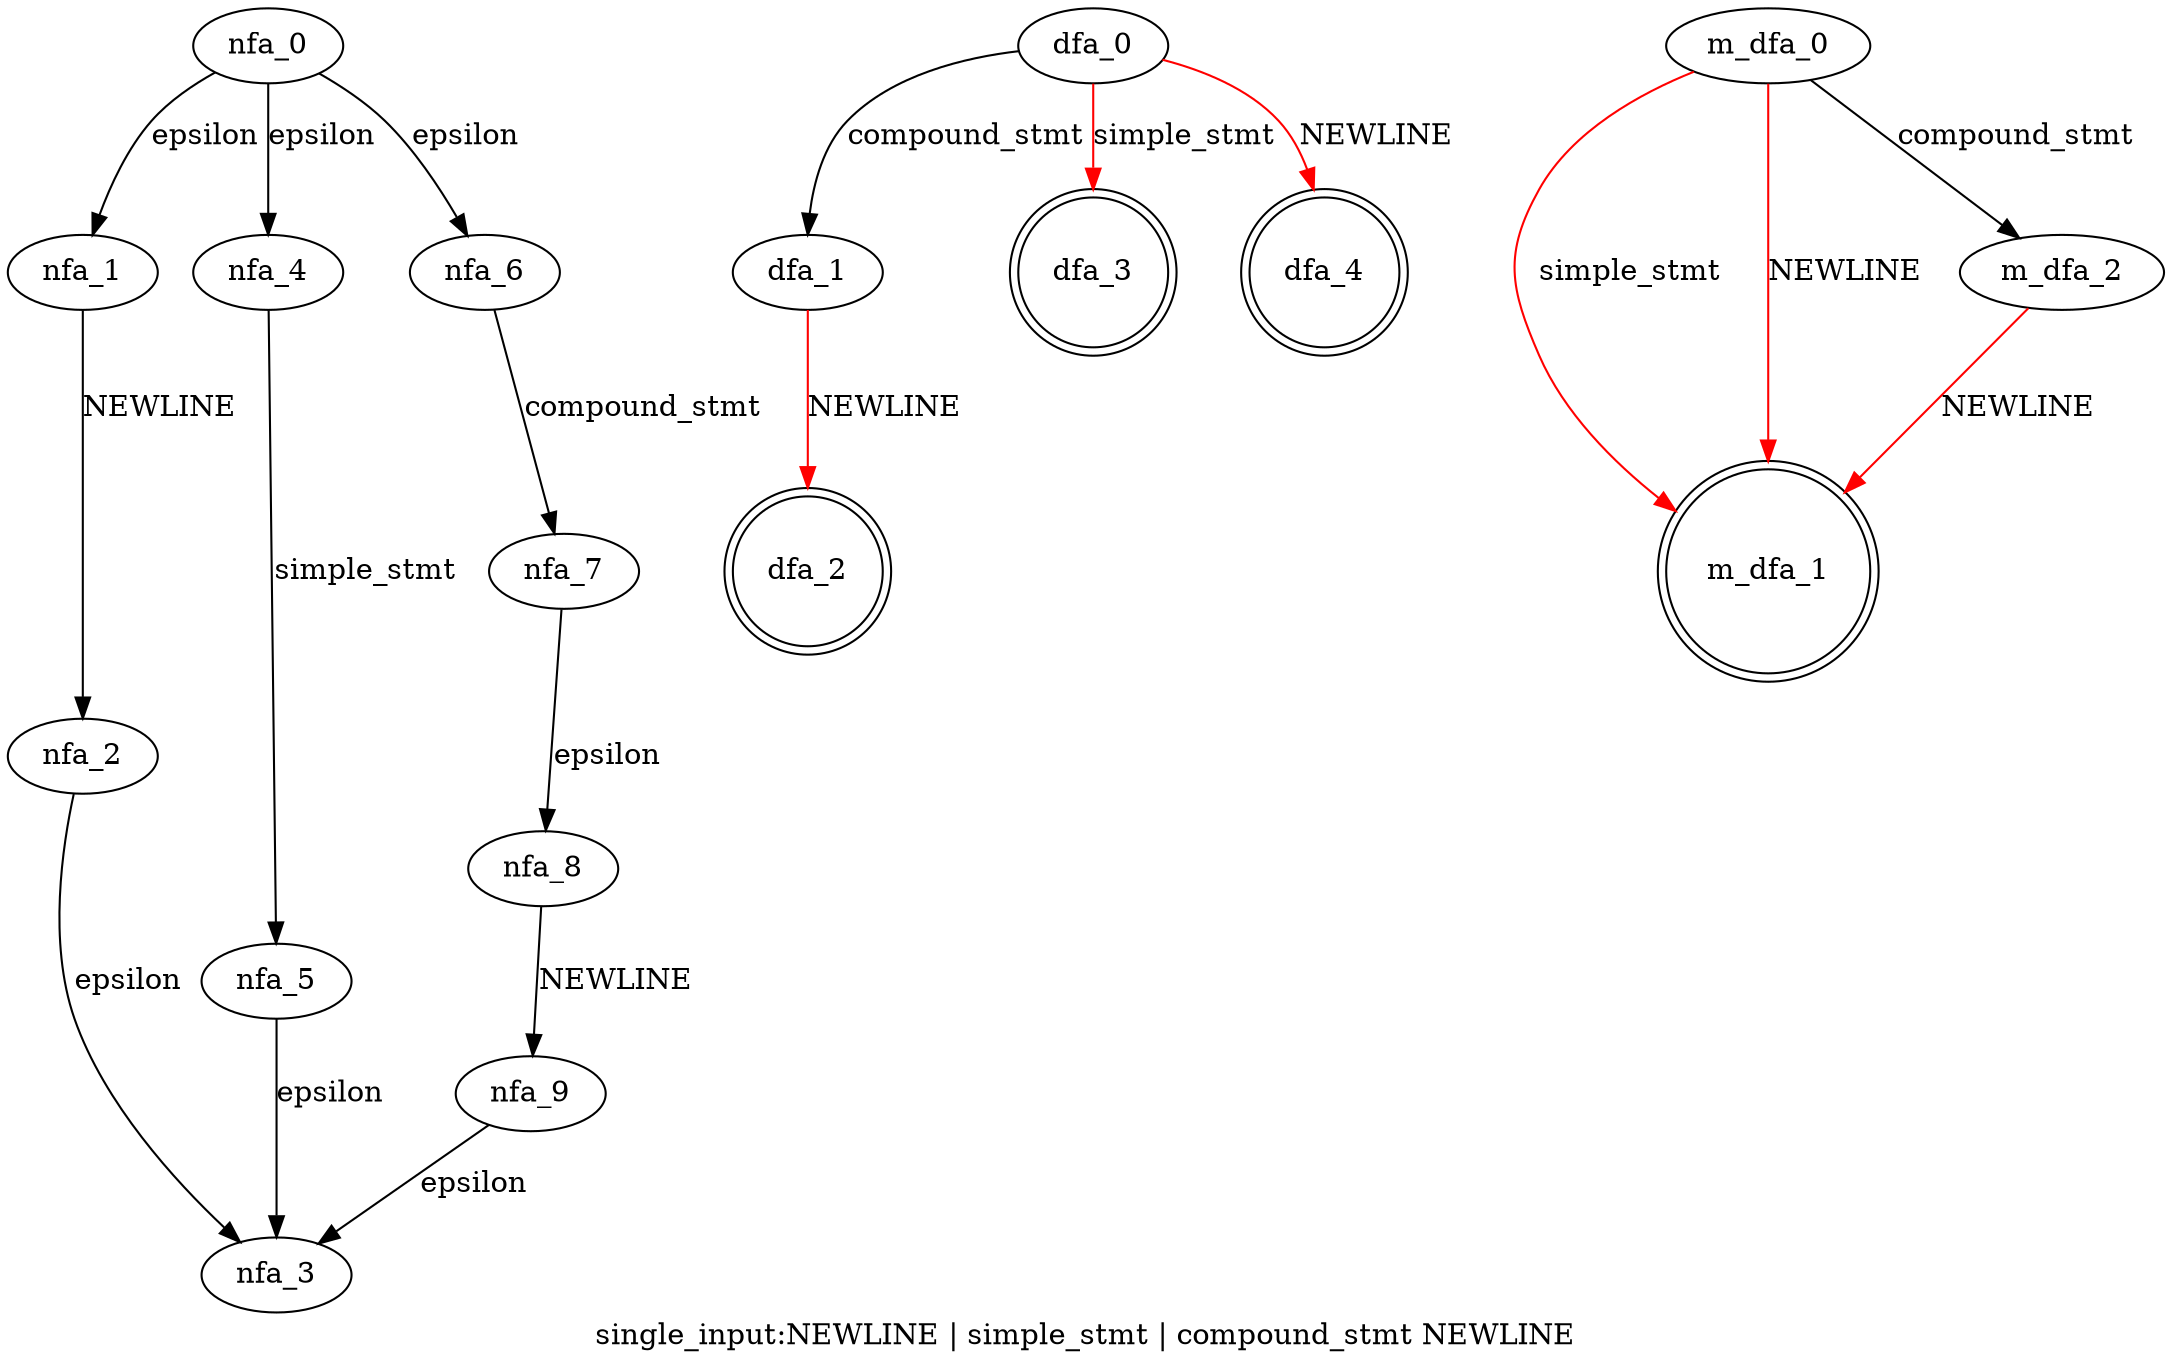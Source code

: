 digraph single_input {
 graph[label="single_input:NEWLINE | simple_stmt | compound_stmt NEWLINE"]
 subgraph single_input_nfa {
  nfa_0->nfa_1[label="epsilon"]
  nfa_1->nfa_2[label="NEWLINE"]
  nfa_2->nfa_3[label="epsilon"]
  nfa_0->nfa_4[label="epsilon"]
  nfa_4->nfa_5[label="simple_stmt"]
  nfa_5->nfa_3[label="epsilon"]
  nfa_0->nfa_6[label="epsilon"]
  nfa_6->nfa_7[label="compound_stmt"]
  nfa_7->nfa_8[label="epsilon"]
  nfa_8->nfa_9[label="NEWLINE"]
  nfa_9->nfa_3[label="epsilon"]
  }
 subgraph single_input_dfa {
  dfa_0->dfa_1[label="compound_stmt"]
  dfa_1->dfa_2[label="NEWLINE",color=red]
  dfa_0->dfa_3[label="simple_stmt",color=red]
  dfa_0->dfa_4[label="NEWLINE",color=red]
  dfa_2[shape=doublecircle]
  dfa_3[shape=doublecircle]
  dfa_4[shape=doublecircle]
  }
 subgraph single_input_m_dfa {
  m_dfa_0->m_dfa_1[label="simple_stmt",color=red]
  m_dfa_0->m_dfa_1[label="NEWLINE",color=red]
  m_dfa_0->m_dfa_2[label="compound_stmt"]
  m_dfa_2->m_dfa_1[label="NEWLINE",color=red]
  m_dfa_1[shape=doublecircle]
  }
}
